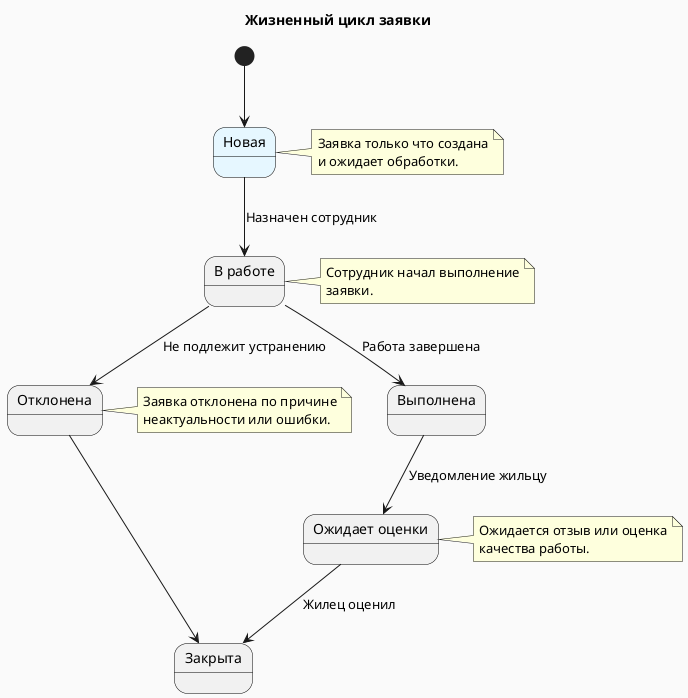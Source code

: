 @startuml
title Жизненный цикл заявки

skinparam backgroundColor #FAFAFA
skinparam state {
  BackgroundColor<<highlight>> #E6F7FF
  BorderColor Black
  FontColor Black
  FontSize 14
  FontName "Arial"
}

state "Новая" as New <<highlight>>
state "В работе" as InProgress
state "Выполнена" as Done
state "Отклонена" as Rejected
state "Ожидает оценки" as WaitingRating
state "Закрыта" as Closed

[*] --> New
New --> InProgress : Назначен сотрудник
InProgress --> Done : Работа завершена
InProgress --> Rejected : Не подлежит устранению
Done --> WaitingRating : Уведомление жильцу
WaitingRating --> Closed : Жилец оценил
Rejected --> Closed

note right of New
Заявка только что создана
и ожидает обработки.
end note

note right of InProgress
Сотрудник начал выполнение
заявки.
end note

note right of WaitingRating
Ожидается отзыв или оценка
качества работы.
end note

note right of Rejected
Заявка отклонена по причине
неактуальности или ошибки.
end note
@enduml